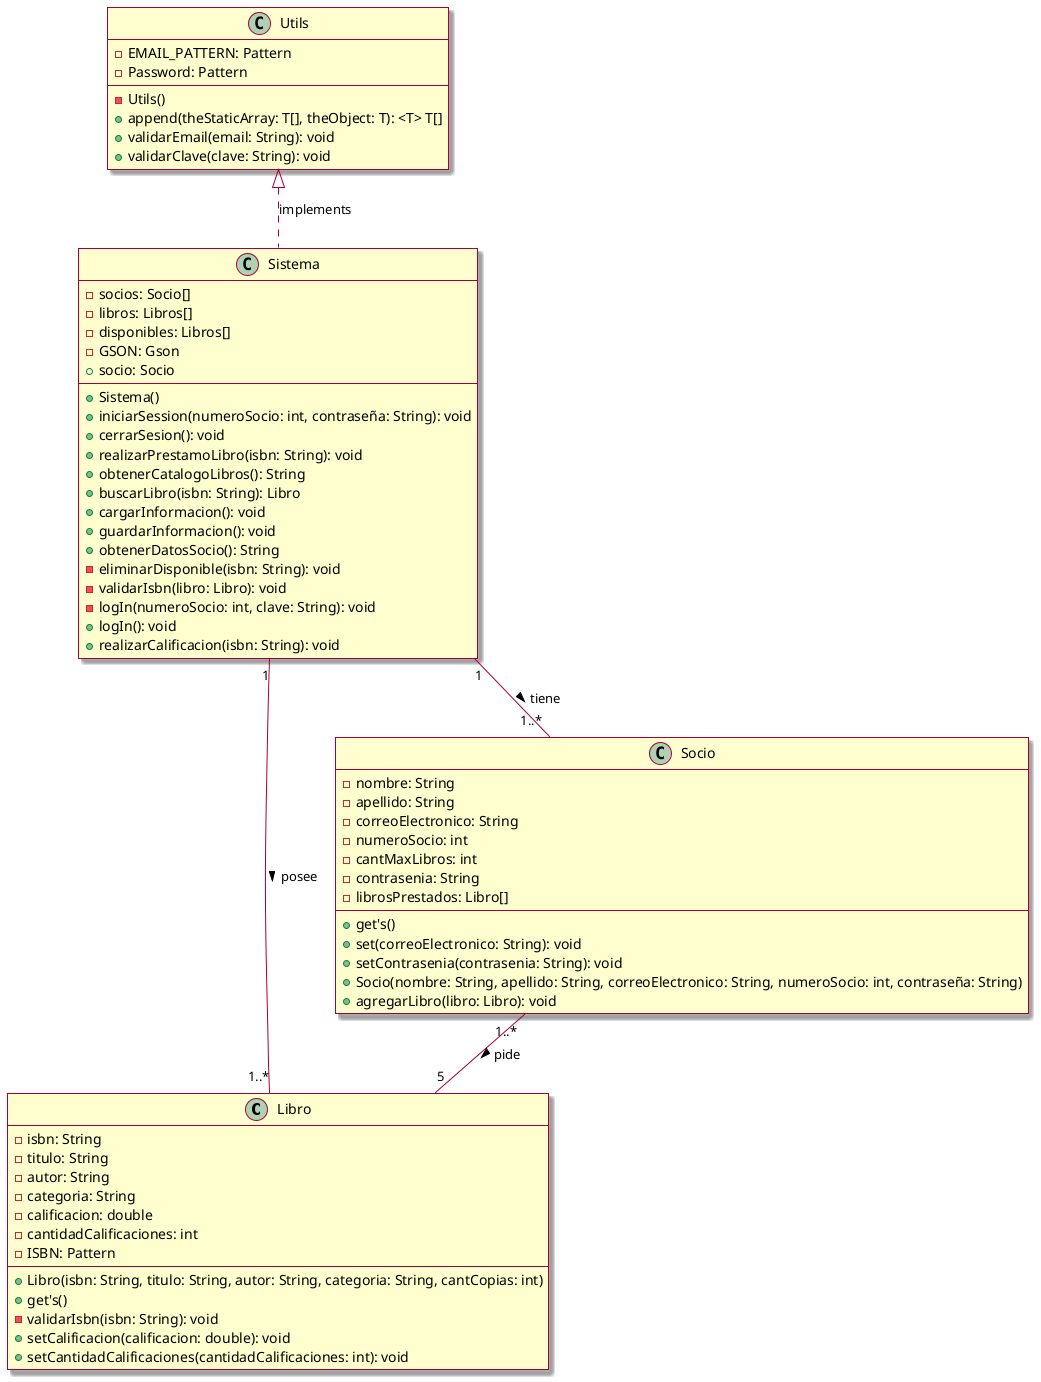 @startuml
skin rose

Class Libro{
-isbn: String
-titulo: String
-autor: String
-categoria: String
-calificacion: double
-cantidadCalificaciones: int
-ISBN: Pattern
+Libro(isbn: String, titulo: String, autor: String, categoria: String, cantCopias: int)
+get's()
-validarIsbn(isbn: String): void
+setCalificacion(calificacion: double): void
+setCantidadCalificaciones(cantidadCalificaciones: int): void
}

Class Socio{
-nombre: String
-apellido: String
-correoElectronico: String
-numeroSocio: int
-cantMaxLibros: int
-contrasenia: String
-librosPrestados: Libro[]
+get's()
+set(correoElectronico: String): void
+setContrasenia(contrasenia: String): void
+Socio(nombre: String, apellido: String, correoElectronico: String, numeroSocio: int, contraseña: String)
+agregarLibro(libro: Libro): void
}

Class Sistema{
-socios: Socio[]
-libros: Libros[]
-disponibles: Libros[]
-GSON: Gson
+socio: Socio
+Sistema()
+iniciarSession(numeroSocio: int, contraseña: String): void
+cerrarSesion(): void
+realizarPrestamoLibro(isbn: String): void
+obtenerCatalogoLibros(): String
+buscarLibro(isbn: String): Libro
+cargarInformacion(): void
+guardarInformacion(): void
+obtenerDatosSocio(): String
-eliminarDisponible(isbn: String): void
-validarIsbn(libro: Libro): void
-logIn(numeroSocio: int, clave: String): void
+logIn(): void
+realizarCalificacion(isbn: String): void
}

Class Utils{
-EMAIL_PATTERN: Pattern
-Password: Pattern
-Utils()
+append(theStaticArray: T[], theObject: T): <T> T[]
+validarEmail(email: String): void
+validarClave(clave: String): void
}

Sistema"1"--"1..*"Libro: posee >
Sistema"1"--"1..*"Socio: tiene >
Socio"1..*"--"5"Libro: pide >
Utils ^.. Sistema: implements
@enduml
